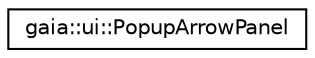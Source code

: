 digraph G
{
  edge [fontname="Helvetica",fontsize="10",labelfontname="Helvetica",labelfontsize="10"];
  node [fontname="Helvetica",fontsize="10",shape=record];
  rankdir=LR;
  Node1 [label="gaia::ui::PopupArrowPanel",height=0.2,width=0.4,color="black", fillcolor="white", style="filled",URL="$d0/d4d/classgaia_1_1ui_1_1_popup_arrow_panel.html",tooltip="A popup arrowpanel that can be used to display ListWidget and ExpandableListWidget for content..."];
}
